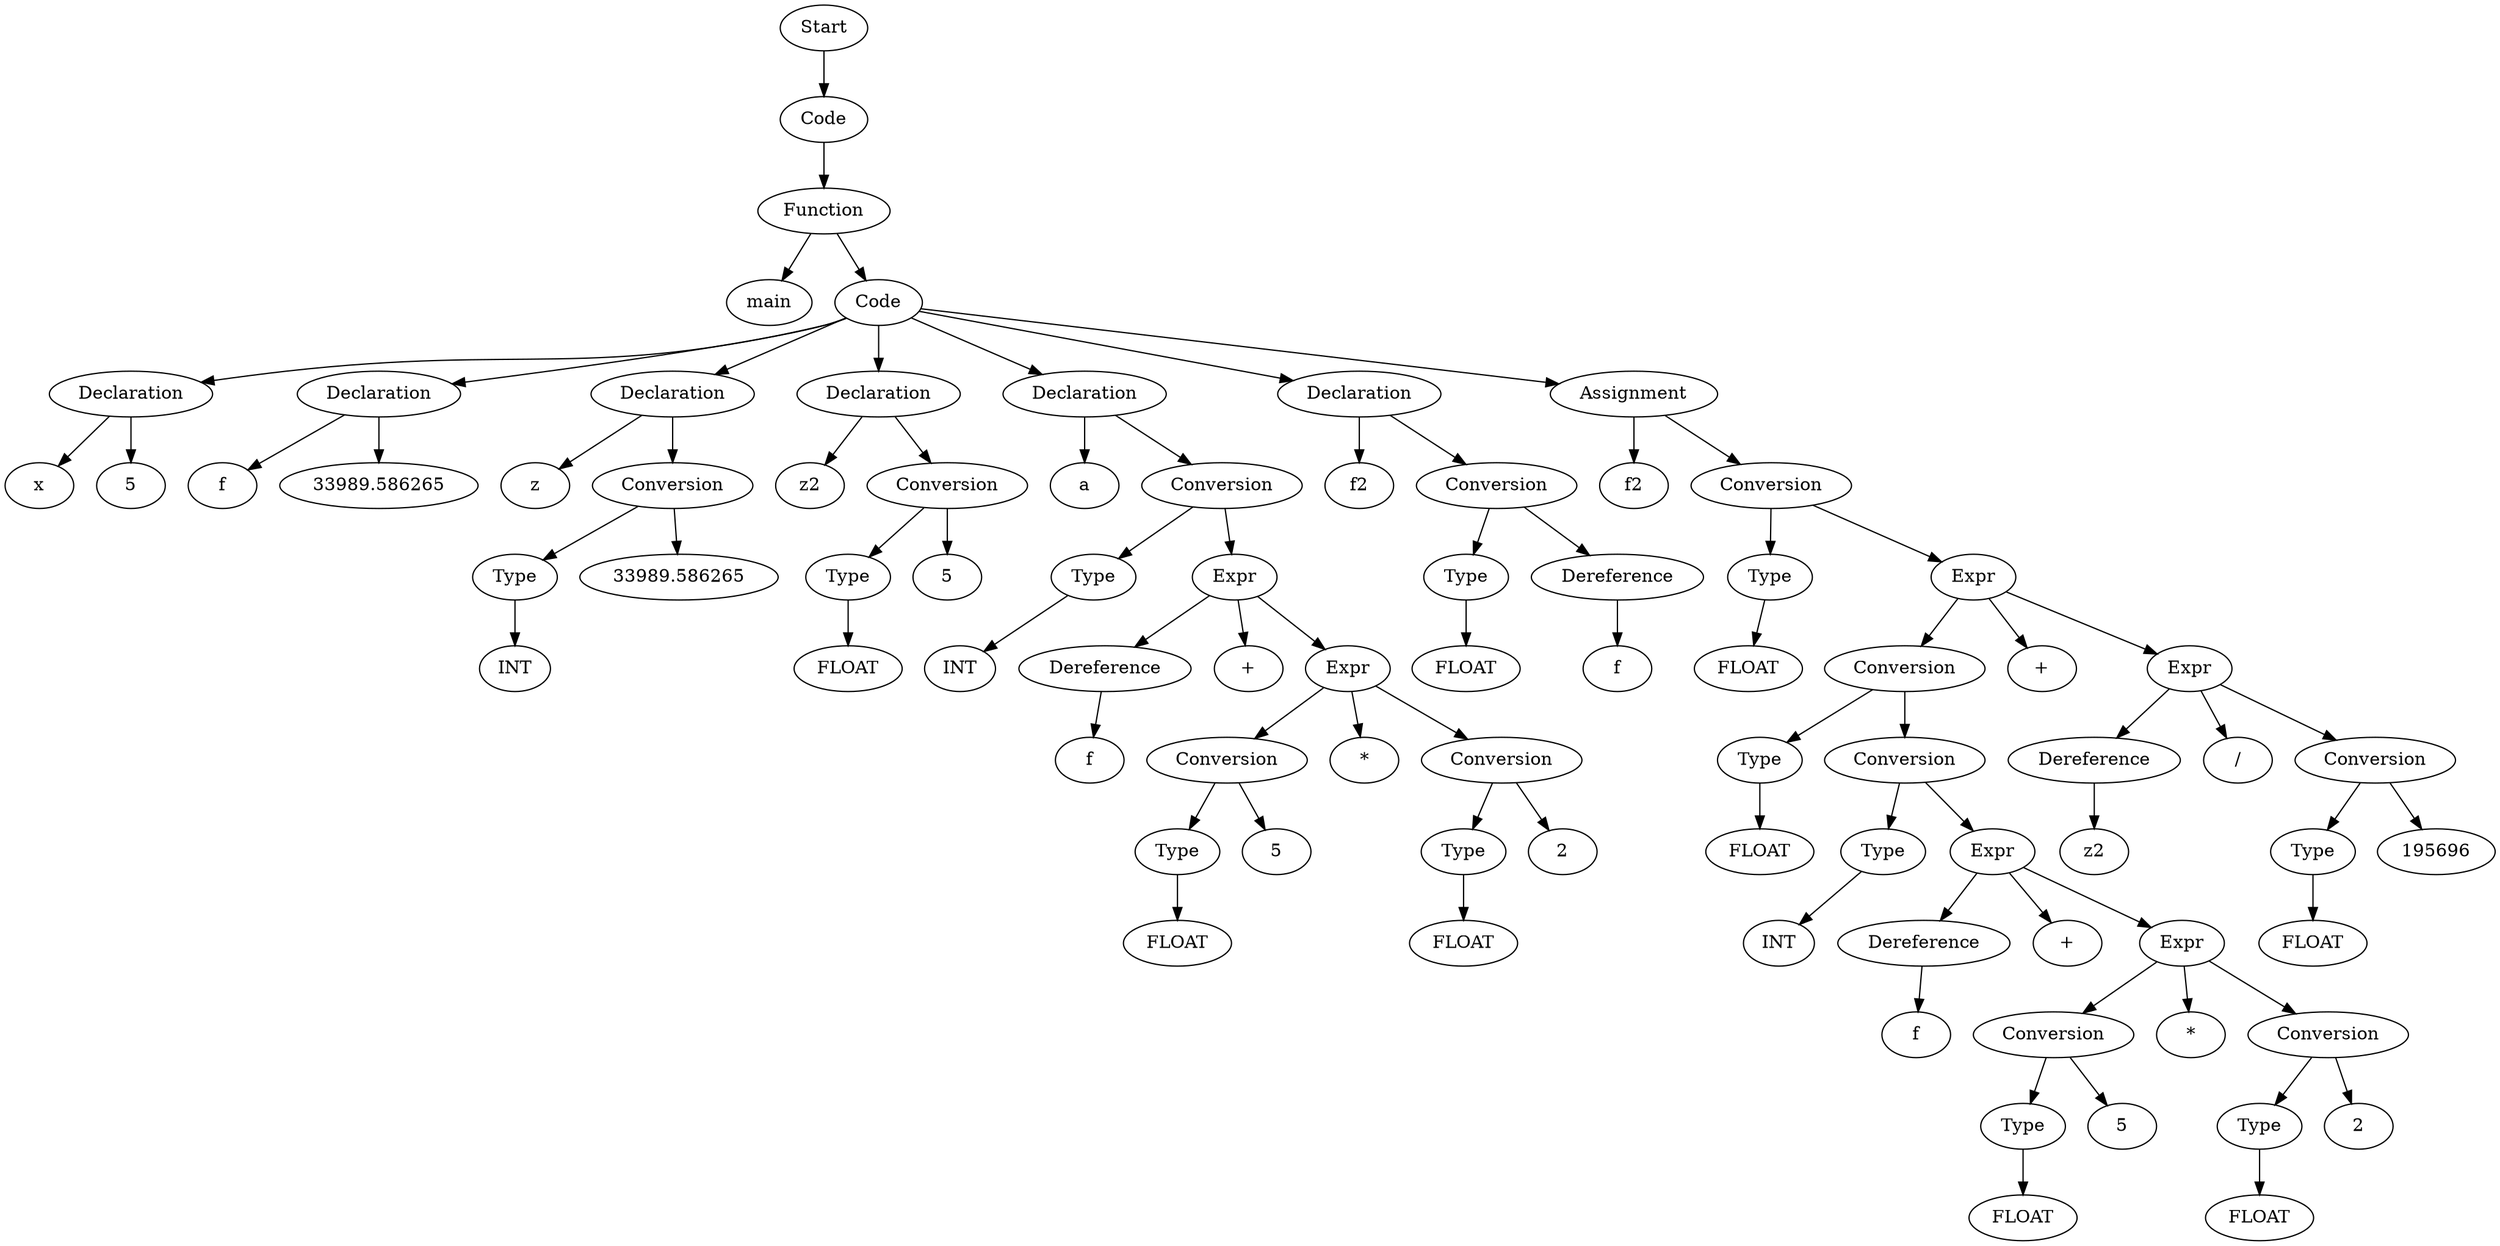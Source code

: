 digraph AST {
  "137497971413424" [label="Start"];
  "137497971413424" -> "137497971418080";
  "137497971418080" [label="Code"];
  "137497971418080" -> "137497971417984";
  "137497971417984" [label="Function"];
  "137497971417984" -> "137497971418224";
  "137497971417984" -> "137497971417936";
  "137497971418224" [label="main"];
  "137497971417936" [label="Code"];
  "137497971417936" -> "137497971413616";
  "137497971417936" -> "137497971518256";
  "137497971417936" -> "137497971523200";
  "137497971417936" -> "137497971521424";
  "137497971417936" -> "137497971519312";
  "137497971417936" -> "137497859506576";
  "137497971417936" -> "137497859508688";
  "137497971413616" [label="Declaration"];
  "137497971413616" -> "137497971522816";
  "137497971413616" -> "137497971523344";
  "137497971522816" [label="x"];
  "137497971523344" [label="5"];
  "137497971518256" [label="Declaration"];
  "137497971518256" -> "137497971520992";
  "137497971518256" -> "137497971519744";
  "137497971520992" [label="f"];
  "137497971519744" [label="33989.586265"];
  "137497971523200" [label="Declaration"];
  "137497971523200" -> "137497971514992";
  "137497971523200" -> "137497971519840";
  "137497971514992" [label="z"];
  "137497971519840" [label="Conversion"];
  "137497971519840" -> "137497971523440";
  "137497971519840" -> "137497971520032";
  "137497971523440" [label="Type"];
  "137497971523440" -> "137497971521184";
  "137497971521184" [label="INT"];
  "137497971520032" [label="33989.586265"];
  "137497971521424" [label="Declaration"];
  "137497971521424" -> "137497971521712";
  "137497971521424" -> "137497971514896";
  "137497971521712" [label="z2"];
  "137497971514896" [label="Conversion"];
  "137497971514896" -> "137497971520176";
  "137497971514896" -> "137497971522000";
  "137497971520176" [label="Type"];
  "137497971520176" -> "137497971523488";
  "137497971523488" [label="FLOAT"];
  "137497971522000" [label="5"];
  "137497971519312" [label="Declaration"];
  "137497971519312" -> "137497971522624";
  "137497971519312" -> "137497859506672";
  "137497971522624" [label="a"];
  "137497859506672" [label="Conversion"];
  "137497859506672" -> "137497859506816";
  "137497859506672" -> "137497859507104";
  "137497859506816" [label="Type"];
  "137497859506816" -> "137497859506960";
  "137497859506960" [label="INT"];
  "137497859507104" [label="Expr"];
  "137497859507104" -> "137497971522336";
  "137497859507104" -> "137497859507440";
  "137497859507104" -> "137497859507584";
  "137497971522336" [label="Dereference"];
  "137497971522336" -> "137497859507536";
  "137497859507536" [label="f"];
  "137497859507440" [label="+"];
  "137497859507584" [label="Expr"];
  "137497859507584" -> "137497971522720";
  "137497859507584" -> "137497859507872";
  "137497859507584" -> "137497971512880";
  "137497971522720" [label="Conversion"];
  "137497971522720" -> "137497971521616";
  "137497971522720" -> "137497859507152";
  "137497971521616" [label="Type"];
  "137497971521616" -> "137497859508832";
  "137497859508832" [label="FLOAT"];
  "137497859507152" [label="5"];
  "137497859507872" [label="*"];
  "137497971512880" [label="Conversion"];
  "137497971512880" -> "137497859506384";
  "137497971512880" -> "137497859508256";
  "137497859506384" [label="Type"];
  "137497859506384" -> "137497859509312";
  "137497859509312" [label="FLOAT"];
  "137497859508256" [label="2"];
  "137497859506576" [label="Declaration"];
  "137497859506576" -> "137497859508304";
  "137497859506576" -> "137497859508784";
  "137497859508304" [label="f2"];
  "137497859508784" [label="Conversion"];
  "137497859508784" -> "137497859508928";
  "137497859508784" -> "137497971412032";
  "137497859508928" [label="Type"];
  "137497859508928" -> "137497859509072";
  "137497859509072" [label="FLOAT"];
  "137497971412032" [label="Dereference"];
  "137497971412032" -> "137497859509216";
  "137497859509216" [label="f"];
  "137497859508688" [label="Assignment"];
  "137497859508688" -> "137497859509264";
  "137497859508688" -> "137497859509648";
  "137497859509264" [label="f2"];
  "137497859509648" [label="Conversion"];
  "137497859509648" -> "137497859509792";
  "137497859509648" -> "137497859510080";
  "137497859509792" [label="Type"];
  "137497859509792" -> "137497859509936";
  "137497859509936" [label="FLOAT"];
  "137497859510080" [label="Expr"];
  "137497859510080" -> "137497859595360";
  "137497859510080" -> "137497859510416";
  "137497859510080" -> "137497859510560";
  "137497859595360" [label="Conversion"];
  "137497859595360" -> "137497859595408";
  "137497859595360" -> "137497971520128";
  "137497859595408" [label="Type"];
  "137497859595408" -> "137497859595504";
  "137497859595504" [label="FLOAT"];
  "137497971520128" [label="Conversion"];
  "137497971520128" -> "137497859508496";
  "137497971520128" -> "137497859522224";
  "137497859508496" [label="Type"];
  "137497859508496" -> "137497859515120";
  "137497859515120" [label="INT"];
  "137497859522224" [label="Expr"];
  "137497859522224" -> "137497859588160";
  "137497859522224" -> "137497859595072";
  "137497859522224" -> "137497859521600";
  "137497859588160" [label="Dereference"];
  "137497859588160" -> "137497859595168";
  "137497859595168" [label="f"];
  "137497859595072" [label="+"];
  "137497859521600" [label="Expr"];
  "137497859521600" -> "137497859521840";
  "137497859521600" -> "137497859521984";
  "137497859521600" -> "137497859515312";
  "137497859521840" [label="Conversion"];
  "137497859521840" -> "137497859522080";
  "137497859521840" -> "137497859589168";
  "137497859522080" [label="Type"];
  "137497859522080" -> "137497859522320";
  "137497859522320" [label="FLOAT"];
  "137497859589168" [label="5"];
  "137497859521984" [label="*"];
  "137497859515312" [label="Conversion"];
  "137497859515312" -> "137497859515552";
  "137497859515312" -> "137497859522128";
  "137497859515552" [label="Type"];
  "137497859515552" -> "137497859521648";
  "137497859521648" [label="FLOAT"];
  "137497859522128" [label="2"];
  "137497859510416" [label="+"];
  "137497859510560" [label="Expr"];
  "137497859510560" -> "137497859511568";
  "137497859510560" -> "137497859510848";
  "137497859510560" -> "137497859522368";
  "137497859511568" [label="Dereference"];
  "137497859511568" -> "137497859510944";
  "137497859510944" [label="z2"];
  "137497859510848" [label="/"];
  "137497859522368" [label="Conversion"];
  "137497859522368" -> "137497859594880";
  "137497859522368" -> "137497971516528";
  "137497859594880" [label="Type"];
  "137497859594880" -> "137497859595264";
  "137497859595264" [label="FLOAT"];
  "137497971516528" [label="195696"];
}
